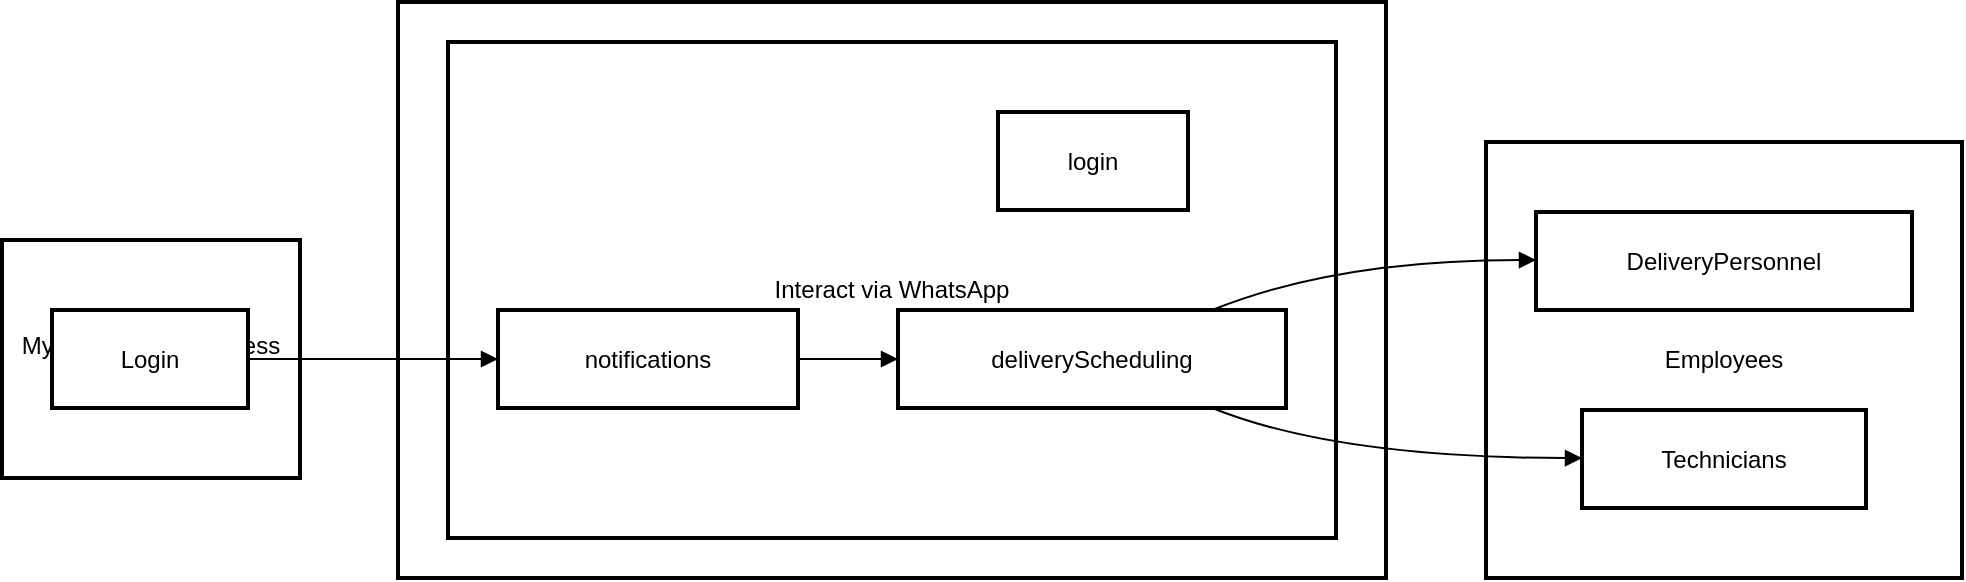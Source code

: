 <mxfile version="25.0.3">
  <diagram name="Page-1" id="1OVQZJ8S4czIdEmjaq2m">
    <mxGraphModel>
      <root>
        <mxCell id="0" />
        <mxCell id="1" parent="0" />
        <mxCell id="2" value="Mystic Water&#39;s Business Solution" style="whiteSpace=wrap;strokeWidth=2;" vertex="1" parent="1">
          <mxGeometry x="8" y="127" width="149" height="119" as="geometry" />
        </mxCell>
        <mxCell id="3" value="Employees" style="whiteSpace=wrap;strokeWidth=2;" vertex="1" parent="1">
          <mxGeometry x="750" y="78" width="238" height="218" as="geometry" />
        </mxCell>
        <mxCell id="4" value="Customers" style="whiteSpace=wrap;strokeWidth=2;" vertex="1" parent="1">
          <mxGeometry x="206" y="8" width="494" height="288" as="geometry" />
        </mxCell>
        <mxCell id="5" value="Interact via WhatsApp" style="whiteSpace=wrap;strokeWidth=2;" vertex="1" parent="1">
          <mxGeometry x="231" y="28" width="444" height="248" as="geometry" />
        </mxCell>
        <mxCell id="6" value="login" style="whiteSpace=wrap;strokeWidth=2;" vertex="1" parent="1">
          <mxGeometry x="506" y="63" width="95" height="49" as="geometry" />
        </mxCell>
        <mxCell id="7" value="notifications" style="whiteSpace=wrap;strokeWidth=2;" vertex="1" parent="1">
          <mxGeometry x="256" y="162" width="150" height="49" as="geometry" />
        </mxCell>
        <mxCell id="8" value="deliveryScheduling" style="whiteSpace=wrap;strokeWidth=2;" vertex="1" parent="1">
          <mxGeometry x="456" y="162" width="194" height="49" as="geometry" />
        </mxCell>
        <mxCell id="9" value="DeliveryPersonnel" style="whiteSpace=wrap;strokeWidth=2;" vertex="1" parent="1">
          <mxGeometry x="775" y="113" width="188" height="49" as="geometry" />
        </mxCell>
        <mxCell id="10" value="Technicians" style="whiteSpace=wrap;strokeWidth=2;" vertex="1" parent="1">
          <mxGeometry x="798" y="212" width="142" height="49" as="geometry" />
        </mxCell>
        <mxCell id="11" value="Login" style="whiteSpace=wrap;strokeWidth=2;" vertex="1" parent="1">
          <mxGeometry x="33" y="162" width="98" height="49" as="geometry" />
        </mxCell>
        <mxCell id="12" value="" style="curved=1;startArrow=none;endArrow=block;exitX=1;exitY=0.5;entryX=0;entryY=0.5;" edge="1" parent="1" source="11" target="7">
          <mxGeometry relative="1" as="geometry">
            <Array as="points" />
          </mxGeometry>
        </mxCell>
        <mxCell id="13" value="" style="curved=1;startArrow=none;endArrow=block;exitX=1;exitY=0.5;entryX=0;entryY=0.5;" edge="1" parent="1" source="7" target="8">
          <mxGeometry relative="1" as="geometry">
            <Array as="points" />
          </mxGeometry>
        </mxCell>
        <mxCell id="14" value="" style="curved=1;startArrow=none;endArrow=block;exitX=0.81;exitY=0;entryX=0;entryY=0.49;" edge="1" parent="1" source="8" target="9">
          <mxGeometry relative="1" as="geometry">
            <Array as="points">
              <mxPoint x="675" y="137" />
            </Array>
          </mxGeometry>
        </mxCell>
        <mxCell id="15" value="" style="curved=1;startArrow=none;endArrow=block;exitX=0.81;exitY=1;entryX=0;entryY=0.49;" edge="1" parent="1" source="8" target="10">
          <mxGeometry relative="1" as="geometry">
            <Array as="points">
              <mxPoint x="675" y="236" />
            </Array>
          </mxGeometry>
        </mxCell>
      </root>
    </mxGraphModel>
  </diagram>
</mxfile>
